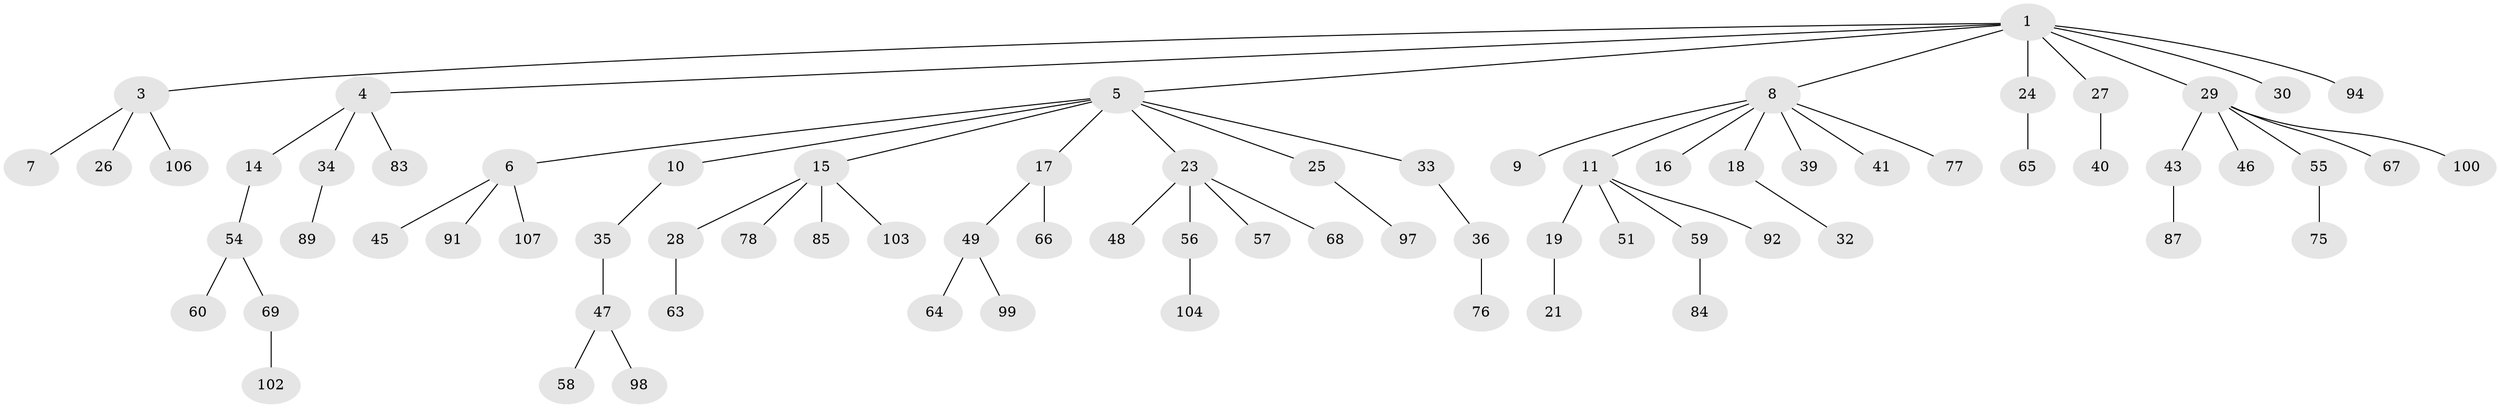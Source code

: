 // Generated by graph-tools (version 1.1) at 2025/52/02/27/25 19:52:13]
// undirected, 75 vertices, 74 edges
graph export_dot {
graph [start="1"]
  node [color=gray90,style=filled];
  1 [super="+2"];
  3 [super="+79"];
  4 [super="+50"];
  5 [super="+13"];
  6 [super="+88"];
  7;
  8 [super="+12"];
  9;
  10 [super="+42"];
  11 [super="+52"];
  14 [super="+20"];
  15 [super="+22"];
  16;
  17 [super="+31"];
  18 [super="+53"];
  19 [super="+74"];
  21;
  23 [super="+37"];
  24;
  25 [super="+86"];
  26;
  27 [super="+72"];
  28 [super="+90"];
  29 [super="+38"];
  30;
  32;
  33;
  34 [super="+73"];
  35 [super="+61"];
  36 [super="+93"];
  39;
  40 [super="+62"];
  41 [super="+44"];
  43;
  45;
  46;
  47 [super="+80"];
  48;
  49 [super="+70"];
  51 [super="+71"];
  54;
  55;
  56;
  57 [super="+96"];
  58;
  59 [super="+108"];
  60 [super="+82"];
  63;
  64;
  65;
  66 [super="+95"];
  67;
  68 [super="+81"];
  69;
  75 [super="+105"];
  76;
  77;
  78 [super="+101"];
  83;
  84;
  85;
  87;
  89;
  91;
  92;
  94;
  97;
  98;
  99;
  100;
  102;
  103;
  104;
  106;
  107;
  1 -- 3;
  1 -- 8;
  1 -- 27;
  1 -- 29;
  1 -- 94;
  1 -- 4;
  1 -- 5;
  1 -- 24;
  1 -- 30;
  3 -- 7;
  3 -- 26;
  3 -- 106;
  4 -- 14;
  4 -- 34;
  4 -- 83;
  5 -- 6;
  5 -- 10;
  5 -- 15;
  5 -- 23;
  5 -- 25;
  5 -- 33;
  5 -- 17;
  6 -- 45;
  6 -- 91;
  6 -- 107;
  8 -- 9;
  8 -- 11;
  8 -- 18;
  8 -- 39;
  8 -- 41;
  8 -- 16;
  8 -- 77;
  10 -- 35;
  11 -- 19;
  11 -- 51;
  11 -- 59;
  11 -- 92;
  14 -- 54;
  15 -- 28;
  15 -- 78;
  15 -- 85;
  15 -- 103;
  17 -- 49;
  17 -- 66;
  18 -- 32;
  19 -- 21;
  23 -- 56;
  23 -- 57;
  23 -- 68;
  23 -- 48;
  24 -- 65;
  25 -- 97;
  27 -- 40;
  28 -- 63;
  29 -- 43;
  29 -- 55;
  29 -- 67;
  29 -- 100;
  29 -- 46;
  33 -- 36;
  34 -- 89;
  35 -- 47;
  36 -- 76;
  43 -- 87;
  47 -- 58;
  47 -- 98;
  49 -- 64;
  49 -- 99;
  54 -- 60;
  54 -- 69;
  55 -- 75;
  56 -- 104;
  59 -- 84;
  69 -- 102;
}
